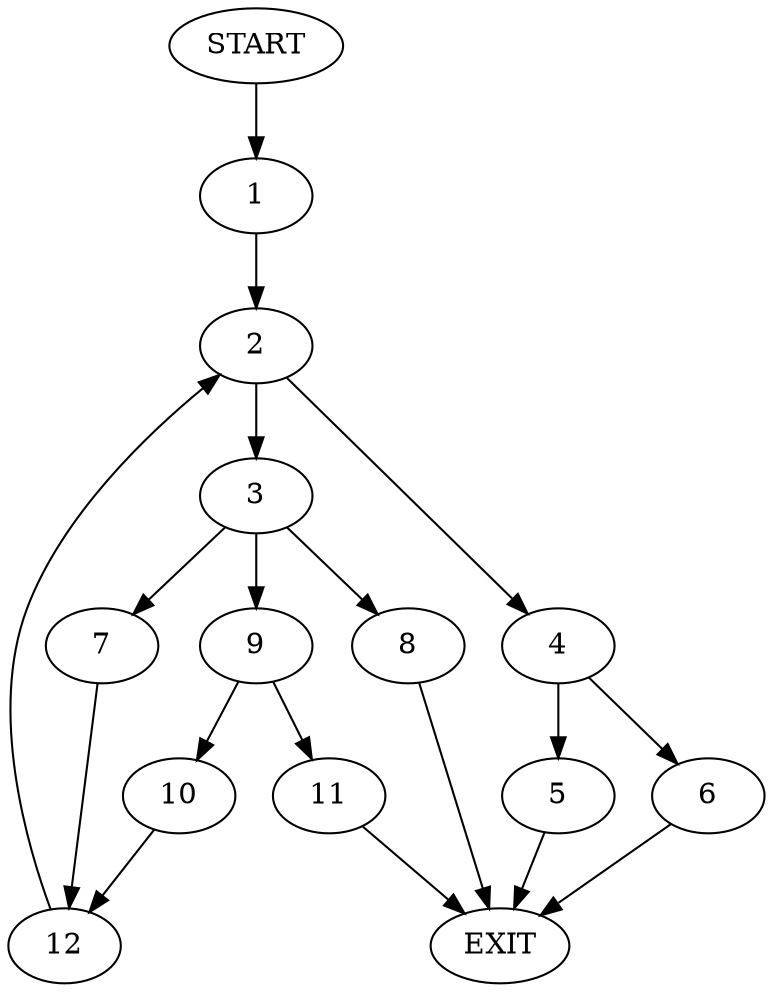 digraph {
0 [label="START"]
13 [label="EXIT"]
0 -> 1
1 -> 2
2 -> 3
2 -> 4
4 -> 5
4 -> 6
3 -> 7
3 -> 8
3 -> 9
9 -> 10
9 -> 11
7 -> 12
8 -> 13
10 -> 12
11 -> 13
12 -> 2
6 -> 13
5 -> 13
}

